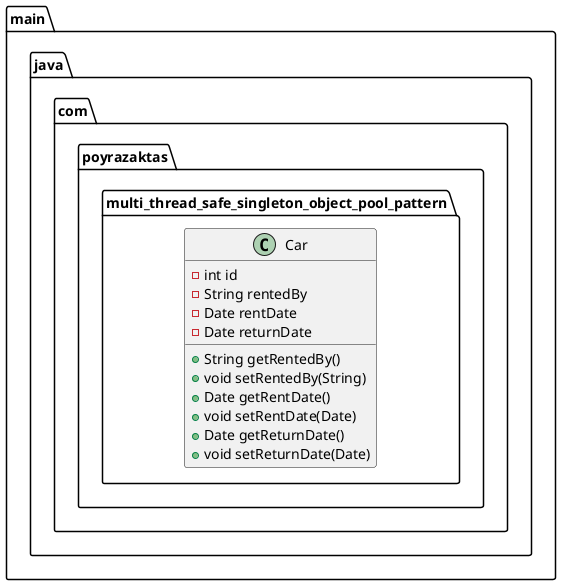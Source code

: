@startuml
class main.java.com.poyrazaktas.multi_thread_safe_singleton_object_pool_pattern.Car {
- int id
- String rentedBy
- Date rentDate
- Date returnDate
+ String getRentedBy()
+ void setRentedBy(String)
+ Date getRentDate()
+ void setRentDate(Date)
+ Date getReturnDate()
+ void setReturnDate(Date)
}
@enduml